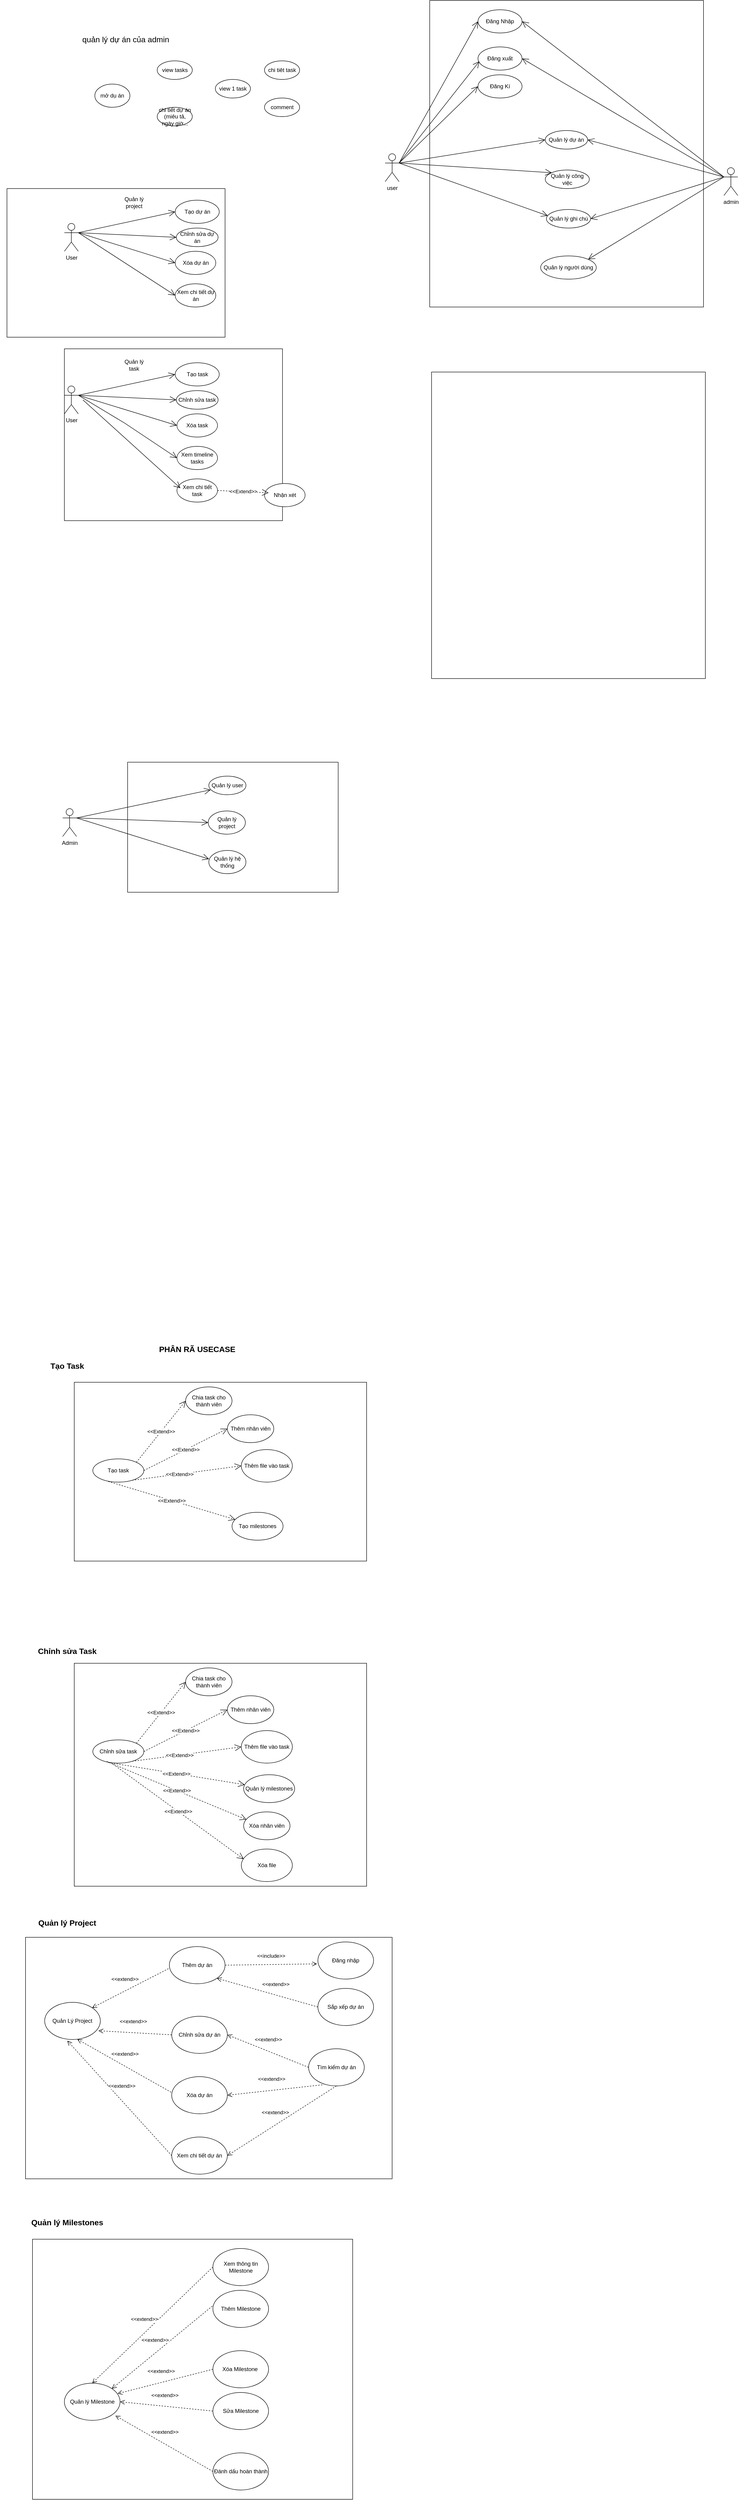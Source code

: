 <mxfile version="20.8.23" type="github">
  <diagram name="Trang-1" id="r42uPq_lxR6HUhc7CNXD">
    <mxGraphModel dx="1314" dy="5489" grid="1" gridSize="10" guides="1" tooltips="1" connect="1" arrows="1" fold="1" page="1" pageScale="1" pageWidth="827" pageHeight="1169" math="0" shadow="0">
      <root>
        <mxCell id="0" />
        <mxCell id="1" parent="0" />
        <mxCell id="wdoDGnzqQ3pz-jxtd77W-91" value="" style="rounded=0;whiteSpace=wrap;html=1;" parent="1" vertex="1">
          <mxGeometry x="90" y="1280" width="690" height="560" as="geometry" />
        </mxCell>
        <mxCell id="3knPD4Hbd1GsSMwaH2PE-27" value="" style="rounded=0;whiteSpace=wrap;html=1;" parent="1" vertex="1">
          <mxGeometry x="180" y="-565" width="630" height="385" as="geometry" />
        </mxCell>
        <mxCell id="3knPD4Hbd1GsSMwaH2PE-23" value="" style="rounded=0;whiteSpace=wrap;html=1;" parent="1" vertex="1">
          <mxGeometry x="35" y="-3135" width="470" height="320" as="geometry" />
        </mxCell>
        <mxCell id="3knPD4Hbd1GsSMwaH2PE-5" value="Chỉnh sửa dự án" style="ellipse;whiteSpace=wrap;html=1;" parent="1" vertex="1">
          <mxGeometry x="400" y="-3050" width="90" height="40" as="geometry" />
        </mxCell>
        <mxCell id="3knPD4Hbd1GsSMwaH2PE-8" value="Tạo dự án" style="ellipse;whiteSpace=wrap;html=1;" parent="1" vertex="1">
          <mxGeometry x="397.5" y="-3110" width="95" height="50" as="geometry" />
        </mxCell>
        <mxCell id="3knPD4Hbd1GsSMwaH2PE-9" value="Xóa dự án" style="ellipse;whiteSpace=wrap;html=1;" parent="1" vertex="1">
          <mxGeometry x="397.5" y="-3000" width="87.5" height="50" as="geometry" />
        </mxCell>
        <mxCell id="3knPD4Hbd1GsSMwaH2PE-10" value="Xem chi tiết dự án" style="ellipse;whiteSpace=wrap;html=1;" parent="1" vertex="1">
          <mxGeometry x="397.5" y="-2930" width="87.5" height="50" as="geometry" />
        </mxCell>
        <mxCell id="3knPD4Hbd1GsSMwaH2PE-12" value="Thêm nhân viên" style="ellipse;whiteSpace=wrap;html=1;" parent="1" vertex="1">
          <mxGeometry x="510" y="-495" width="100" height="60" as="geometry" />
        </mxCell>
        <mxCell id="3knPD4Hbd1GsSMwaH2PE-14" value="Chia task cho thành viên" style="ellipse;whiteSpace=wrap;html=1;" parent="1" vertex="1">
          <mxGeometry x="420" y="-555" width="100" height="60" as="geometry" />
        </mxCell>
        <mxCell id="3knPD4Hbd1GsSMwaH2PE-16" value="Thêm file vào task" style="ellipse;whiteSpace=wrap;html=1;" parent="1" vertex="1">
          <mxGeometry x="540" y="-420" width="110" height="70" as="geometry" />
        </mxCell>
        <mxCell id="3knPD4Hbd1GsSMwaH2PE-24" value="Quản lý project" style="text;html=1;strokeColor=none;fillColor=none;align=center;verticalAlign=middle;whiteSpace=wrap;rounded=0;" parent="1" vertex="1">
          <mxGeometry x="278.75" y="-3120" width="60" height="30" as="geometry" />
        </mxCell>
        <mxCell id="3knPD4Hbd1GsSMwaH2PE-26" value="User" style="shape=umlActor;verticalLabelPosition=bottom;verticalAlign=top;html=1;outlineConnect=0;" parent="1" vertex="1">
          <mxGeometry x="158.75" y="-3060" width="30" height="60" as="geometry" />
        </mxCell>
        <mxCell id="3knPD4Hbd1GsSMwaH2PE-33" value="&amp;lt;&amp;lt;Extend&amp;gt;&amp;gt;" style="endArrow=open;endSize=12;dashed=1;html=1;rounded=0;exitX=1;exitY=0;exitDx=0;exitDy=0;entryX=0;entryY=0.5;entryDx=0;entryDy=0;" parent="1" target="3knPD4Hbd1GsSMwaH2PE-14" edge="1">
          <mxGeometry width="160" relative="1" as="geometry">
            <mxPoint x="313.891" y="-392.678" as="sourcePoint" />
            <mxPoint x="621.25" y="-450.59" as="targetPoint" />
          </mxGeometry>
        </mxCell>
        <mxCell id="3knPD4Hbd1GsSMwaH2PE-37" value="&amp;lt;&amp;lt;Extend&amp;gt;&amp;gt;" style="endArrow=open;endSize=12;dashed=1;html=1;rounded=0;exitX=1;exitY=0.5;exitDx=0;exitDy=0;entryX=0;entryY=0.5;entryDx=0;entryDy=0;" parent="1" target="3knPD4Hbd1GsSMwaH2PE-12" edge="1">
          <mxGeometry width="160" relative="1" as="geometry">
            <mxPoint x="330" y="-375" as="sourcePoint" />
            <mxPoint x="520" y="-455" as="targetPoint" />
          </mxGeometry>
        </mxCell>
        <mxCell id="3knPD4Hbd1GsSMwaH2PE-43" value="&amp;lt;&amp;lt;Extend&amp;gt;&amp;gt;" style="endArrow=open;endSize=12;dashed=1;html=1;rounded=0;entryX=0;entryY=0.5;entryDx=0;entryDy=0;exitX=0.5;exitY=1;exitDx=0;exitDy=0;" parent="1" target="3knPD4Hbd1GsSMwaH2PE-16" edge="1">
          <mxGeometry width="160" relative="1" as="geometry">
            <mxPoint x="275" y="-350" as="sourcePoint" />
            <mxPoint x="536.109" y="-384.749" as="targetPoint" />
          </mxGeometry>
        </mxCell>
        <mxCell id="3knPD4Hbd1GsSMwaH2PE-46" value="Tạo milestones" style="ellipse;whiteSpace=wrap;html=1;" parent="1" vertex="1">
          <mxGeometry x="520" y="-285" width="110" height="60" as="geometry" />
        </mxCell>
        <mxCell id="3knPD4Hbd1GsSMwaH2PE-51" value="&amp;lt;&amp;lt;Extend&amp;gt;&amp;gt;" style="endArrow=open;endSize=12;dashed=1;html=1;rounded=0;exitX=0.303;exitY=0.973;exitDx=0;exitDy=0;exitPerimeter=0;" parent="1" target="3knPD4Hbd1GsSMwaH2PE-46" edge="1">
          <mxGeometry width="160" relative="1" as="geometry">
            <mxPoint x="253.33" y="-351.35" as="sourcePoint" />
            <mxPoint x="590" y="-65" as="targetPoint" />
          </mxGeometry>
        </mxCell>
        <mxCell id="3knPD4Hbd1GsSMwaH2PE-71" value="" style="endArrow=open;endFill=1;endSize=12;html=1;rounded=0;exitX=1;exitY=0.333;exitDx=0;exitDy=0;exitPerimeter=0;entryX=0;entryY=0.5;entryDx=0;entryDy=0;" parent="1" source="3knPD4Hbd1GsSMwaH2PE-26" target="3knPD4Hbd1GsSMwaH2PE-8" edge="1">
          <mxGeometry width="160" relative="1" as="geometry">
            <mxPoint x="418.75" y="-3070" as="sourcePoint" />
            <mxPoint x="578.75" y="-3070" as="targetPoint" />
          </mxGeometry>
        </mxCell>
        <mxCell id="3knPD4Hbd1GsSMwaH2PE-72" value="" style="endArrow=open;endFill=1;endSize=12;html=1;rounded=0;exitX=1;exitY=0.333;exitDx=0;exitDy=0;exitPerimeter=0;entryX=0;entryY=0.5;entryDx=0;entryDy=0;" parent="1" source="3knPD4Hbd1GsSMwaH2PE-26" target="3knPD4Hbd1GsSMwaH2PE-5" edge="1">
          <mxGeometry width="160" relative="1" as="geometry">
            <mxPoint x="198.75" y="-3030" as="sourcePoint" />
            <mxPoint x="406.75" y="-3085" as="targetPoint" />
          </mxGeometry>
        </mxCell>
        <mxCell id="3knPD4Hbd1GsSMwaH2PE-73" value="" style="endArrow=open;endFill=1;endSize=12;html=1;rounded=0;exitX=1;exitY=0.333;exitDx=0;exitDy=0;exitPerimeter=0;entryX=0;entryY=0.5;entryDx=0;entryDy=0;" parent="1" source="3knPD4Hbd1GsSMwaH2PE-26" target="3knPD4Hbd1GsSMwaH2PE-9" edge="1">
          <mxGeometry width="160" relative="1" as="geometry">
            <mxPoint x="208.75" y="-3020" as="sourcePoint" />
            <mxPoint x="416.75" y="-3075" as="targetPoint" />
          </mxGeometry>
        </mxCell>
        <mxCell id="3knPD4Hbd1GsSMwaH2PE-74" value="" style="endArrow=open;endFill=1;endSize=12;html=1;rounded=0;exitX=1;exitY=0.333;exitDx=0;exitDy=0;exitPerimeter=0;entryX=0;entryY=0.5;entryDx=0;entryDy=0;" parent="1" source="3knPD4Hbd1GsSMwaH2PE-26" target="3knPD4Hbd1GsSMwaH2PE-10" edge="1">
          <mxGeometry width="160" relative="1" as="geometry">
            <mxPoint x="218.75" y="-3010" as="sourcePoint" />
            <mxPoint x="426.75" y="-3065" as="targetPoint" />
          </mxGeometry>
        </mxCell>
        <mxCell id="wdoDGnzqQ3pz-jxtd77W-14" value="Tạo task" style="ellipse;whiteSpace=wrap;html=1;" parent="1" vertex="1">
          <mxGeometry x="220" y="-400" width="110" height="50" as="geometry" />
        </mxCell>
        <mxCell id="wdoDGnzqQ3pz-jxtd77W-23" value="" style="rounded=0;whiteSpace=wrap;html=1;" parent="1" vertex="1">
          <mxGeometry x="158.75" y="-2790" width="470" height="370" as="geometry" />
        </mxCell>
        <mxCell id="wdoDGnzqQ3pz-jxtd77W-24" value="Chỉnh sửa task" style="ellipse;whiteSpace=wrap;html=1;" parent="1" vertex="1">
          <mxGeometry x="400" y="-2700" width="90" height="40" as="geometry" />
        </mxCell>
        <mxCell id="wdoDGnzqQ3pz-jxtd77W-25" value="Tạo task" style="ellipse;whiteSpace=wrap;html=1;" parent="1" vertex="1">
          <mxGeometry x="397.5" y="-2760" width="95" height="50" as="geometry" />
        </mxCell>
        <mxCell id="wdoDGnzqQ3pz-jxtd77W-26" value="Xóa task" style="ellipse;whiteSpace=wrap;html=1;" parent="1" vertex="1">
          <mxGeometry x="401.25" y="-2650" width="87.5" height="50" as="geometry" />
        </mxCell>
        <mxCell id="wdoDGnzqQ3pz-jxtd77W-27" value="Xem timeline tasks" style="ellipse;whiteSpace=wrap;html=1;" parent="1" vertex="1">
          <mxGeometry x="401.25" y="-2580" width="87.5" height="50" as="geometry" />
        </mxCell>
        <mxCell id="wdoDGnzqQ3pz-jxtd77W-28" value="Quản lý task" style="text;html=1;strokeColor=none;fillColor=none;align=center;verticalAlign=middle;whiteSpace=wrap;rounded=0;" parent="1" vertex="1">
          <mxGeometry x="278.75" y="-2770" width="60" height="30" as="geometry" />
        </mxCell>
        <mxCell id="wdoDGnzqQ3pz-jxtd77W-29" value="User" style="shape=umlActor;verticalLabelPosition=bottom;verticalAlign=top;html=1;outlineConnect=0;" parent="1" vertex="1">
          <mxGeometry x="158.75" y="-2710" width="30" height="60" as="geometry" />
        </mxCell>
        <mxCell id="wdoDGnzqQ3pz-jxtd77W-30" value="" style="endArrow=open;endFill=1;endSize=12;html=1;rounded=0;exitX=1;exitY=0.333;exitDx=0;exitDy=0;exitPerimeter=0;entryX=0;entryY=0.5;entryDx=0;entryDy=0;" parent="1" source="wdoDGnzqQ3pz-jxtd77W-29" target="wdoDGnzqQ3pz-jxtd77W-25" edge="1">
          <mxGeometry width="160" relative="1" as="geometry">
            <mxPoint x="418.75" y="-2720" as="sourcePoint" />
            <mxPoint x="578.75" y="-2720" as="targetPoint" />
          </mxGeometry>
        </mxCell>
        <mxCell id="wdoDGnzqQ3pz-jxtd77W-31" value="" style="endArrow=open;endFill=1;endSize=12;html=1;rounded=0;exitX=1;exitY=0.333;exitDx=0;exitDy=0;exitPerimeter=0;entryX=0;entryY=0.5;entryDx=0;entryDy=0;" parent="1" source="wdoDGnzqQ3pz-jxtd77W-29" target="wdoDGnzqQ3pz-jxtd77W-24" edge="1">
          <mxGeometry width="160" relative="1" as="geometry">
            <mxPoint x="198.75" y="-2680" as="sourcePoint" />
            <mxPoint x="406.75" y="-2735" as="targetPoint" />
          </mxGeometry>
        </mxCell>
        <mxCell id="wdoDGnzqQ3pz-jxtd77W-32" value="" style="endArrow=open;endFill=1;endSize=12;html=1;rounded=0;exitX=1;exitY=0.333;exitDx=0;exitDy=0;exitPerimeter=0;entryX=0;entryY=0.5;entryDx=0;entryDy=0;" parent="1" source="wdoDGnzqQ3pz-jxtd77W-29" target="wdoDGnzqQ3pz-jxtd77W-26" edge="1">
          <mxGeometry width="160" relative="1" as="geometry">
            <mxPoint x="208.75" y="-2670" as="sourcePoint" />
            <mxPoint x="416.75" y="-2725" as="targetPoint" />
          </mxGeometry>
        </mxCell>
        <mxCell id="wdoDGnzqQ3pz-jxtd77W-33" value="" style="endArrow=open;endFill=1;endSize=12;html=1;rounded=0;exitX=1;exitY=0.333;exitDx=0;exitDy=0;exitPerimeter=0;entryX=0;entryY=0.5;entryDx=0;entryDy=0;" parent="1" source="wdoDGnzqQ3pz-jxtd77W-29" target="wdoDGnzqQ3pz-jxtd77W-27" edge="1">
          <mxGeometry width="160" relative="1" as="geometry">
            <mxPoint x="218.75" y="-2660" as="sourcePoint" />
            <mxPoint x="426.75" y="-2715" as="targetPoint" />
            <Array as="points">
              <mxPoint x="288.75" y="-2630" />
            </Array>
          </mxGeometry>
        </mxCell>
        <mxCell id="wdoDGnzqQ3pz-jxtd77W-34" value="Xem chi tiết task" style="ellipse;whiteSpace=wrap;html=1;" parent="1" vertex="1">
          <mxGeometry x="401.25" y="-2510" width="87.5" height="50" as="geometry" />
        </mxCell>
        <mxCell id="wdoDGnzqQ3pz-jxtd77W-35" value="" style="endArrow=open;endFill=1;endSize=12;html=1;rounded=0;entryX=0.086;entryY=0.4;entryDx=0;entryDy=0;entryPerimeter=0;" parent="1" target="wdoDGnzqQ3pz-jxtd77W-34" edge="1">
          <mxGeometry width="160" relative="1" as="geometry">
            <mxPoint x="198.75" y="-2680" as="sourcePoint" />
            <mxPoint x="411.75" y="-2545" as="targetPoint" />
            <Array as="points" />
          </mxGeometry>
        </mxCell>
        <mxCell id="wdoDGnzqQ3pz-jxtd77W-38" value="Nhận xét" style="ellipse;whiteSpace=wrap;html=1;" parent="1" vertex="1">
          <mxGeometry x="590" y="-2500" width="87.5" height="50" as="geometry" />
        </mxCell>
        <mxCell id="wdoDGnzqQ3pz-jxtd77W-40" value="&amp;lt;&amp;lt;Extend&amp;gt;&amp;gt;" style="endArrow=open;endSize=12;dashed=1;html=1;rounded=0;exitX=1;exitY=0.5;exitDx=0;exitDy=0;" parent="1" source="wdoDGnzqQ3pz-jxtd77W-34" edge="1">
          <mxGeometry width="160" relative="1" as="geometry">
            <mxPoint x="470" y="-2475.5" as="sourcePoint" />
            <mxPoint x="598.75" y="-2480" as="targetPoint" />
          </mxGeometry>
        </mxCell>
        <mxCell id="wdoDGnzqQ3pz-jxtd77W-43" value="&lt;font style=&quot;font-size: 17px;&quot;&gt;&lt;b&gt;PHÂN RÃ USECASE&lt;/b&gt;&lt;/font&gt;" style="text;html=1;strokeColor=none;fillColor=none;align=center;verticalAlign=middle;whiteSpace=wrap;rounded=0;" parent="1" vertex="1">
          <mxGeometry x="300" y="-650" width="290" height="30" as="geometry" />
        </mxCell>
        <mxCell id="wdoDGnzqQ3pz-jxtd77W-44" value="&lt;font style=&quot;font-size: 17px;&quot;&gt;&lt;b&gt;Tạo Task&lt;/b&gt;&lt;/font&gt;" style="text;html=1;strokeColor=none;fillColor=none;align=center;verticalAlign=middle;whiteSpace=wrap;rounded=0;" parent="1" vertex="1">
          <mxGeometry x="20" y="-614" width="290" height="30" as="geometry" />
        </mxCell>
        <mxCell id="wdoDGnzqQ3pz-jxtd77W-45" value="" style="rounded=0;whiteSpace=wrap;html=1;" parent="1" vertex="1">
          <mxGeometry x="180" y="40" width="630" height="480" as="geometry" />
        </mxCell>
        <mxCell id="wdoDGnzqQ3pz-jxtd77W-46" value="Thêm nhân viên" style="ellipse;whiteSpace=wrap;html=1;" parent="1" vertex="1">
          <mxGeometry x="510" y="110" width="100" height="60" as="geometry" />
        </mxCell>
        <mxCell id="wdoDGnzqQ3pz-jxtd77W-47" value="Chia task cho thành viên" style="ellipse;whiteSpace=wrap;html=1;" parent="1" vertex="1">
          <mxGeometry x="420" y="50" width="100" height="60" as="geometry" />
        </mxCell>
        <mxCell id="wdoDGnzqQ3pz-jxtd77W-48" value="Thêm file vào task" style="ellipse;whiteSpace=wrap;html=1;" parent="1" vertex="1">
          <mxGeometry x="540" y="185" width="110" height="70" as="geometry" />
        </mxCell>
        <mxCell id="wdoDGnzqQ3pz-jxtd77W-49" value="&amp;lt;&amp;lt;Extend&amp;gt;&amp;gt;" style="endArrow=open;endSize=12;dashed=1;html=1;rounded=0;exitX=1;exitY=0;exitDx=0;exitDy=0;entryX=0;entryY=0.5;entryDx=0;entryDy=0;" parent="1" target="wdoDGnzqQ3pz-jxtd77W-47" edge="1">
          <mxGeometry width="160" relative="1" as="geometry">
            <mxPoint x="313.891" y="212.322" as="sourcePoint" />
            <mxPoint x="621.25" y="154.41" as="targetPoint" />
          </mxGeometry>
        </mxCell>
        <mxCell id="wdoDGnzqQ3pz-jxtd77W-50" value="&amp;lt;&amp;lt;Extend&amp;gt;&amp;gt;" style="endArrow=open;endSize=12;dashed=1;html=1;rounded=0;exitX=1;exitY=0.5;exitDx=0;exitDy=0;entryX=0;entryY=0.5;entryDx=0;entryDy=0;" parent="1" target="wdoDGnzqQ3pz-jxtd77W-46" edge="1">
          <mxGeometry width="160" relative="1" as="geometry">
            <mxPoint x="330" y="230" as="sourcePoint" />
            <mxPoint x="520" y="150" as="targetPoint" />
          </mxGeometry>
        </mxCell>
        <mxCell id="wdoDGnzqQ3pz-jxtd77W-51" value="&amp;lt;&amp;lt;Extend&amp;gt;&amp;gt;" style="endArrow=open;endSize=12;dashed=1;html=1;rounded=0;entryX=0;entryY=0.5;entryDx=0;entryDy=0;exitX=0.5;exitY=1;exitDx=0;exitDy=0;" parent="1" target="wdoDGnzqQ3pz-jxtd77W-48" edge="1">
          <mxGeometry width="160" relative="1" as="geometry">
            <mxPoint x="275" y="255" as="sourcePoint" />
            <mxPoint x="536.109" y="220.251" as="targetPoint" />
          </mxGeometry>
        </mxCell>
        <mxCell id="wdoDGnzqQ3pz-jxtd77W-52" value="Quản lý milestones" style="ellipse;whiteSpace=wrap;html=1;" parent="1" vertex="1">
          <mxGeometry x="545" y="280" width="110" height="60" as="geometry" />
        </mxCell>
        <mxCell id="wdoDGnzqQ3pz-jxtd77W-53" value="&amp;lt;&amp;lt;Extend&amp;gt;&amp;gt;" style="endArrow=open;endSize=12;dashed=1;html=1;rounded=0;exitX=0.303;exitY=0.973;exitDx=0;exitDy=0;exitPerimeter=0;" parent="1" target="wdoDGnzqQ3pz-jxtd77W-52" edge="1">
          <mxGeometry width="160" relative="1" as="geometry">
            <mxPoint x="253.33" y="253.65" as="sourcePoint" />
            <mxPoint x="590" y="540" as="targetPoint" />
          </mxGeometry>
        </mxCell>
        <mxCell id="wdoDGnzqQ3pz-jxtd77W-54" value="Chỉnh sửa task" style="ellipse;whiteSpace=wrap;html=1;" parent="1" vertex="1">
          <mxGeometry x="220" y="205" width="110" height="50" as="geometry" />
        </mxCell>
        <mxCell id="wdoDGnzqQ3pz-jxtd77W-56" value="&amp;lt;&amp;lt;Extend&amp;gt;&amp;gt;" style="endArrow=open;endSize=12;dashed=1;html=1;rounded=0;exitX=0.273;exitY=0.93;exitDx=0;exitDy=0;exitPerimeter=0;entryX=0.06;entryY=0.275;entryDx=0;entryDy=0;entryPerimeter=0;" parent="1" source="wdoDGnzqQ3pz-jxtd77W-54" target="wdoDGnzqQ3pz-jxtd77W-57" edge="1">
          <mxGeometry width="160" relative="1" as="geometry">
            <mxPoint x="263.33" y="263.65" as="sourcePoint" />
            <mxPoint x="572" y="312" as="targetPoint" />
          </mxGeometry>
        </mxCell>
        <mxCell id="wdoDGnzqQ3pz-jxtd77W-57" value="Xóa nhân viên" style="ellipse;whiteSpace=wrap;html=1;" parent="1" vertex="1">
          <mxGeometry x="545" y="360" width="100" height="60" as="geometry" />
        </mxCell>
        <mxCell id="wdoDGnzqQ3pz-jxtd77W-59" value="Xóa file" style="ellipse;whiteSpace=wrap;html=1;" parent="1" vertex="1">
          <mxGeometry x="540" y="440" width="110" height="70" as="geometry" />
        </mxCell>
        <mxCell id="wdoDGnzqQ3pz-jxtd77W-60" value="&amp;lt;&amp;lt;Extend&amp;gt;&amp;gt;" style="endArrow=open;endSize=12;dashed=1;html=1;rounded=0;exitX=0.4;exitY=1.05;exitDx=0;exitDy=0;exitPerimeter=0;entryX=0.045;entryY=0.307;entryDx=0;entryDy=0;entryPerimeter=0;" parent="1" source="wdoDGnzqQ3pz-jxtd77W-54" target="wdoDGnzqQ3pz-jxtd77W-59" edge="1">
          <mxGeometry width="160" relative="1" as="geometry">
            <mxPoint x="260" y="262" as="sourcePoint" />
            <mxPoint x="561" y="387" as="targetPoint" />
          </mxGeometry>
        </mxCell>
        <mxCell id="wdoDGnzqQ3pz-jxtd77W-61" value="&lt;font style=&quot;font-size: 17px;&quot;&gt;&lt;b&gt;Chỉnh sửa Task&lt;/b&gt;&lt;/font&gt;" style="text;html=1;strokeColor=none;fillColor=none;align=center;verticalAlign=middle;whiteSpace=wrap;rounded=0;" parent="1" vertex="1">
          <mxGeometry x="20" width="290" height="30" as="geometry" />
        </mxCell>
        <mxCell id="wdoDGnzqQ3pz-jxtd77W-62" value="" style="rounded=0;whiteSpace=wrap;html=1;" parent="1" vertex="1">
          <mxGeometry x="75" y="630" width="790" height="520" as="geometry" />
        </mxCell>
        <mxCell id="wdoDGnzqQ3pz-jxtd77W-63" value="Thêm dự án" style="ellipse;whiteSpace=wrap;html=1;" parent="1" vertex="1">
          <mxGeometry x="385" y="650" width="120" height="80" as="geometry" />
        </mxCell>
        <mxCell id="wdoDGnzqQ3pz-jxtd77W-64" value="Chỉnh sửa dự án" style="ellipse;whiteSpace=wrap;html=1;" parent="1" vertex="1">
          <mxGeometry x="390" y="800" width="120" height="80" as="geometry" />
        </mxCell>
        <mxCell id="wdoDGnzqQ3pz-jxtd77W-65" value="Xóa dự án" style="ellipse;whiteSpace=wrap;html=1;" parent="1" vertex="1">
          <mxGeometry x="390" y="930" width="120" height="80" as="geometry" />
        </mxCell>
        <mxCell id="wdoDGnzqQ3pz-jxtd77W-66" value="Xem chi tiết dự án" style="ellipse;whiteSpace=wrap;html=1;" parent="1" vertex="1">
          <mxGeometry x="390" y="1060" width="120" height="80" as="geometry" />
        </mxCell>
        <mxCell id="wdoDGnzqQ3pz-jxtd77W-67" value="&amp;lt;&amp;lt;include&amp;gt;&amp;gt;" style="html=1;verticalAlign=bottom;endArrow=open;dashed=1;endSize=8;elbow=vertical;rounded=0;exitX=1;exitY=0.5;exitDx=0;exitDy=0;entryX=-0.017;entryY=0.59;entryDx=0;entryDy=0;entryPerimeter=0;" parent="1" source="wdoDGnzqQ3pz-jxtd77W-63" target="wdoDGnzqQ3pz-jxtd77W-68" edge="1">
          <mxGeometry y="10" relative="1" as="geometry">
            <mxPoint x="475" y="810" as="sourcePoint" />
            <mxPoint x="665" y="700" as="targetPoint" />
            <mxPoint as="offset" />
          </mxGeometry>
        </mxCell>
        <mxCell id="wdoDGnzqQ3pz-jxtd77W-68" value="Đăng nhập" style="ellipse;whiteSpace=wrap;html=1;" parent="1" vertex="1">
          <mxGeometry x="705" y="640" width="120" height="80" as="geometry" />
        </mxCell>
        <mxCell id="wdoDGnzqQ3pz-jxtd77W-69" value="Tìm kiếm dự án" style="ellipse;whiteSpace=wrap;html=1;" parent="1" vertex="1">
          <mxGeometry x="685" y="870" width="120" height="80" as="geometry" />
        </mxCell>
        <mxCell id="wdoDGnzqQ3pz-jxtd77W-70" value="&amp;lt;&amp;lt;extend&amp;gt;&amp;gt;" style="html=1;verticalAlign=bottom;endArrow=open;dashed=1;endSize=8;elbow=vertical;rounded=0;exitX=0;exitY=0.5;exitDx=0;exitDy=0;entryX=1;entryY=0.5;entryDx=0;entryDy=0;" parent="1" source="wdoDGnzqQ3pz-jxtd77W-69" target="wdoDGnzqQ3pz-jxtd77W-64" edge="1">
          <mxGeometry x="0.056" y="-15" relative="1" as="geometry">
            <mxPoint x="475" y="810" as="sourcePoint" />
            <mxPoint x="395" y="810" as="targetPoint" />
            <mxPoint as="offset" />
          </mxGeometry>
        </mxCell>
        <mxCell id="wdoDGnzqQ3pz-jxtd77W-71" value="&amp;lt;&amp;lt;extend&amp;gt;&amp;gt;" style="html=1;verticalAlign=bottom;endArrow=open;dashed=1;endSize=8;elbow=vertical;rounded=0;entryX=1;entryY=0.5;entryDx=0;entryDy=0;exitX=0.247;exitY=0.97;exitDx=0;exitDy=0;exitPerimeter=0;" parent="1" source="wdoDGnzqQ3pz-jxtd77W-69" target="wdoDGnzqQ3pz-jxtd77W-65" edge="1">
          <mxGeometry x="0.056" y="-15" relative="1" as="geometry">
            <mxPoint x="655" y="940" as="sourcePoint" />
            <mxPoint x="515" y="880" as="targetPoint" />
            <mxPoint as="offset" />
          </mxGeometry>
        </mxCell>
        <mxCell id="wdoDGnzqQ3pz-jxtd77W-72" value="&amp;lt;&amp;lt;extend&amp;gt;&amp;gt;" style="html=1;verticalAlign=bottom;endArrow=open;dashed=1;endSize=8;elbow=vertical;rounded=0;exitX=0.5;exitY=1;exitDx=0;exitDy=0;entryX=1;entryY=0.5;entryDx=0;entryDy=0;" parent="1" source="wdoDGnzqQ3pz-jxtd77W-69" target="wdoDGnzqQ3pz-jxtd77W-66" edge="1">
          <mxGeometry x="0.056" y="-15" relative="1" as="geometry">
            <mxPoint x="695" y="880" as="sourcePoint" />
            <mxPoint x="525" y="890" as="targetPoint" />
            <mxPoint as="offset" />
          </mxGeometry>
        </mxCell>
        <mxCell id="wdoDGnzqQ3pz-jxtd77W-73" value="Quản Lý Project" style="ellipse;whiteSpace=wrap;html=1;" parent="1" vertex="1">
          <mxGeometry x="116.25" y="770" width="120" height="80" as="geometry" />
        </mxCell>
        <mxCell id="wdoDGnzqQ3pz-jxtd77W-74" value="&amp;lt;&amp;lt;extend&amp;gt;&amp;gt;" style="html=1;verticalAlign=bottom;endArrow=open;dashed=1;endSize=8;elbow=vertical;rounded=0;entryX=0.967;entryY=0.765;entryDx=0;entryDy=0;exitX=0;exitY=0.5;exitDx=0;exitDy=0;entryPerimeter=0;" parent="1" source="wdoDGnzqQ3pz-jxtd77W-64" target="wdoDGnzqQ3pz-jxtd77W-73" edge="1">
          <mxGeometry x="0.056" y="-15" relative="1" as="geometry">
            <mxPoint x="715" y="908" as="sourcePoint" />
            <mxPoint x="515" y="990" as="targetPoint" />
            <mxPoint as="offset" />
          </mxGeometry>
        </mxCell>
        <mxCell id="wdoDGnzqQ3pz-jxtd77W-75" value="&amp;lt;&amp;lt;extend&amp;gt;&amp;gt;" style="html=1;verticalAlign=bottom;endArrow=open;dashed=1;endSize=8;elbow=vertical;rounded=0;entryX=0.587;entryY=0.995;entryDx=0;entryDy=0;exitX=-0.01;exitY=0.42;exitDx=0;exitDy=0;exitPerimeter=0;entryPerimeter=0;" parent="1" source="wdoDGnzqQ3pz-jxtd77W-65" target="wdoDGnzqQ3pz-jxtd77W-73" edge="1">
          <mxGeometry x="0.056" y="-15" relative="1" as="geometry">
            <mxPoint x="725" y="918" as="sourcePoint" />
            <mxPoint x="525" y="1000" as="targetPoint" />
            <mxPoint as="offset" />
          </mxGeometry>
        </mxCell>
        <mxCell id="wdoDGnzqQ3pz-jxtd77W-76" value="&amp;lt;&amp;lt;extend&amp;gt;&amp;gt;" style="html=1;verticalAlign=bottom;endArrow=open;dashed=1;endSize=8;elbow=vertical;rounded=0;entryX=0.407;entryY=1.035;entryDx=0;entryDy=0;exitX=0;exitY=0.5;exitDx=0;exitDy=0;entryPerimeter=0;" parent="1" source="wdoDGnzqQ3pz-jxtd77W-66" target="wdoDGnzqQ3pz-jxtd77W-73" edge="1">
          <mxGeometry x="0.056" y="-15" relative="1" as="geometry">
            <mxPoint x="735" y="928" as="sourcePoint" />
            <mxPoint x="535" y="1010" as="targetPoint" />
            <mxPoint as="offset" />
          </mxGeometry>
        </mxCell>
        <mxCell id="wdoDGnzqQ3pz-jxtd77W-77" value="&amp;lt;&amp;lt;extend&amp;gt;&amp;gt;" style="html=1;verticalAlign=bottom;endArrow=open;dashed=1;endSize=8;elbow=vertical;rounded=0;entryX=1;entryY=0;entryDx=0;entryDy=0;exitX=-0.017;exitY=0.595;exitDx=0;exitDy=0;exitPerimeter=0;" parent="1" source="wdoDGnzqQ3pz-jxtd77W-63" target="wdoDGnzqQ3pz-jxtd77W-73" edge="1">
          <mxGeometry x="0.056" y="-15" relative="1" as="geometry">
            <mxPoint x="745" y="938" as="sourcePoint" />
            <mxPoint x="545" y="1020" as="targetPoint" />
            <mxPoint as="offset" />
          </mxGeometry>
        </mxCell>
        <mxCell id="wdoDGnzqQ3pz-jxtd77W-78" value="&amp;lt;&amp;lt;extend&amp;gt;&amp;gt;" style="html=1;verticalAlign=bottom;endArrow=open;dashed=1;endSize=8;elbow=vertical;rounded=0;entryX=1;entryY=1;entryDx=0;entryDy=0;" parent="1" target="wdoDGnzqQ3pz-jxtd77W-63" edge="1">
          <mxGeometry x="-0.138" y="-14" relative="1" as="geometry">
            <mxPoint x="705" y="780" as="sourcePoint" />
            <mxPoint x="555" y="1030" as="targetPoint" />
            <mxPoint x="-1" as="offset" />
          </mxGeometry>
        </mxCell>
        <mxCell id="wdoDGnzqQ3pz-jxtd77W-79" value="Sắp xếp dự án" style="ellipse;whiteSpace=wrap;html=1;" parent="1" vertex="1">
          <mxGeometry x="705" y="740" width="120" height="80" as="geometry" />
        </mxCell>
        <mxCell id="wdoDGnzqQ3pz-jxtd77W-80" value="Quản lý Milestone" style="ellipse;whiteSpace=wrap;html=1;" parent="1" vertex="1">
          <mxGeometry x="158.75" y="1590" width="120" height="80" as="geometry" />
        </mxCell>
        <mxCell id="wdoDGnzqQ3pz-jxtd77W-81" value="Xóa Milestone&lt;span style=&quot;white-space: pre;&quot;&gt; &lt;/span&gt;" style="ellipse;whiteSpace=wrap;html=1;" parent="1" vertex="1">
          <mxGeometry x="478.75" y="1520" width="120" height="80" as="geometry" />
        </mxCell>
        <mxCell id="wdoDGnzqQ3pz-jxtd77W-82" value="Sửa Milestone" style="ellipse;whiteSpace=wrap;html=1;" parent="1" vertex="1">
          <mxGeometry x="478.75" y="1610" width="120" height="80" as="geometry" />
        </mxCell>
        <mxCell id="wdoDGnzqQ3pz-jxtd77W-83" value="Đánh dấu hoàn thành" style="ellipse;whiteSpace=wrap;html=1;" parent="1" vertex="1">
          <mxGeometry x="478.75" y="1740" width="120" height="80" as="geometry" />
        </mxCell>
        <mxCell id="wdoDGnzqQ3pz-jxtd77W-84" value="Thêm Milestone" style="ellipse;whiteSpace=wrap;html=1;" parent="1" vertex="1">
          <mxGeometry x="478.75" y="1390" width="120" height="80" as="geometry" />
        </mxCell>
        <mxCell id="wdoDGnzqQ3pz-jxtd77W-85" value="&amp;lt;&amp;lt;extend&amp;gt;&amp;gt;" style="html=1;verticalAlign=bottom;endArrow=open;dashed=1;endSize=8;elbow=vertical;rounded=0;entryX=1;entryY=0;entryDx=0;entryDy=0;exitX=-0.01;exitY=0.425;exitDx=0;exitDy=0;exitPerimeter=0;" parent="1" source="wdoDGnzqQ3pz-jxtd77W-84" target="wdoDGnzqQ3pz-jxtd77W-80" edge="1">
          <mxGeometry x="0.056" y="-15" relative="1" as="geometry">
            <mxPoint x="493.75" y="1250" as="sourcePoint" />
            <mxPoint x="227.75" y="963" as="targetPoint" />
            <mxPoint as="offset" />
          </mxGeometry>
        </mxCell>
        <mxCell id="wdoDGnzqQ3pz-jxtd77W-86" value="&amp;lt;&amp;lt;extend&amp;gt;&amp;gt;" style="html=1;verticalAlign=bottom;endArrow=open;dashed=1;endSize=8;elbow=vertical;rounded=0;entryX=0.957;entryY=0.28;entryDx=0;entryDy=0;entryPerimeter=0;exitX=0;exitY=0.5;exitDx=0;exitDy=0;" parent="1" source="wdoDGnzqQ3pz-jxtd77W-81" target="wdoDGnzqQ3pz-jxtd77W-80" edge="1">
          <mxGeometry x="0.056" y="-15" relative="1" as="geometry">
            <mxPoint x="478.75" y="1530" as="sourcePoint" />
            <mxPoint x="280.75" y="1542" as="targetPoint" />
            <mxPoint as="offset" />
          </mxGeometry>
        </mxCell>
        <mxCell id="wdoDGnzqQ3pz-jxtd77W-87" value="&amp;lt;&amp;lt;extend&amp;gt;&amp;gt;" style="html=1;verticalAlign=bottom;endArrow=open;dashed=1;endSize=8;elbow=vertical;rounded=0;entryX=1;entryY=0.5;entryDx=0;entryDy=0;exitX=0;exitY=0.5;exitDx=0;exitDy=0;" parent="1" source="wdoDGnzqQ3pz-jxtd77W-82" target="wdoDGnzqQ3pz-jxtd77W-80" edge="1">
          <mxGeometry x="0.056" y="-15" relative="1" as="geometry">
            <mxPoint x="497.75" y="1424" as="sourcePoint" />
            <mxPoint x="290.75" y="1552" as="targetPoint" />
            <mxPoint as="offset" />
          </mxGeometry>
        </mxCell>
        <mxCell id="wdoDGnzqQ3pz-jxtd77W-88" value="&amp;lt;&amp;lt;extend&amp;gt;&amp;gt;" style="html=1;verticalAlign=bottom;endArrow=open;dashed=1;endSize=8;elbow=vertical;rounded=0;entryX=0.917;entryY=0.875;entryDx=0;entryDy=0;exitX=0;exitY=0.5;exitDx=0;exitDy=0;entryPerimeter=0;" parent="1" source="wdoDGnzqQ3pz-jxtd77W-83" target="wdoDGnzqQ3pz-jxtd77W-80" edge="1">
          <mxGeometry x="0.056" y="-15" relative="1" as="geometry">
            <mxPoint x="507.75" y="1434" as="sourcePoint" />
            <mxPoint x="300.75" y="1562" as="targetPoint" />
            <mxPoint as="offset" />
          </mxGeometry>
        </mxCell>
        <mxCell id="wdoDGnzqQ3pz-jxtd77W-89" value="Xem thông tin Milestone" style="ellipse;whiteSpace=wrap;html=1;" parent="1" vertex="1">
          <mxGeometry x="478.75" y="1300" width="120" height="80" as="geometry" />
        </mxCell>
        <mxCell id="wdoDGnzqQ3pz-jxtd77W-90" value="&amp;lt;&amp;lt;extend&amp;gt;&amp;gt;" style="html=1;verticalAlign=bottom;endArrow=open;dashed=1;endSize=8;elbow=vertical;rounded=0;entryX=0.5;entryY=0;entryDx=0;entryDy=0;exitX=0;exitY=0.5;exitDx=0;exitDy=0;" parent="1" source="wdoDGnzqQ3pz-jxtd77W-89" target="wdoDGnzqQ3pz-jxtd77W-80" edge="1">
          <mxGeometry x="0.056" y="-15" relative="1" as="geometry">
            <mxPoint x="487.75" y="1414" as="sourcePoint" />
            <mxPoint x="280.75" y="1542" as="targetPoint" />
            <mxPoint as="offset" />
          </mxGeometry>
        </mxCell>
        <mxCell id="wdoDGnzqQ3pz-jxtd77W-92" value="&lt;font style=&quot;font-size: 17px;&quot;&gt;&lt;b&gt;Quản lý Project&lt;/b&gt;&lt;/font&gt;" style="text;html=1;strokeColor=none;fillColor=none;align=center;verticalAlign=middle;whiteSpace=wrap;rounded=0;" parent="1" vertex="1">
          <mxGeometry x="20" y="585" width="290" height="30" as="geometry" />
        </mxCell>
        <mxCell id="wdoDGnzqQ3pz-jxtd77W-93" value="&lt;font style=&quot;font-size: 17px;&quot;&gt;&lt;b&gt;Quản lý Milestones&lt;/b&gt;&lt;/font&gt;" style="text;html=1;strokeColor=none;fillColor=none;align=center;verticalAlign=middle;whiteSpace=wrap;rounded=0;" parent="1" vertex="1">
          <mxGeometry x="20" y="1230" width="290" height="30" as="geometry" />
        </mxCell>
        <mxCell id="wdoDGnzqQ3pz-jxtd77W-94" value="quản lý dự án của admin" style="text;html=1;strokeColor=none;fillColor=none;align=center;verticalAlign=middle;whiteSpace=wrap;rounded=0;fontSize=17;" parent="1" vertex="1">
          <mxGeometry x="102.75" y="-3470" width="376" height="30" as="geometry" />
        </mxCell>
        <mxCell id="83KntUSoox0dlnAg8Au9-1" value="" style="rounded=0;whiteSpace=wrap;html=1;" parent="1" vertex="1">
          <mxGeometry x="295" y="-1900" width="453.75" height="280" as="geometry" />
        </mxCell>
        <mxCell id="83KntUSoox0dlnAg8Au9-3" value="Quản lý user" style="ellipse;whiteSpace=wrap;html=1;" parent="1" vertex="1">
          <mxGeometry x="470" y="-1870" width="80" height="40" as="geometry" />
        </mxCell>
        <mxCell id="83KntUSoox0dlnAg8Au9-4" value="Quản lý project" style="ellipse;whiteSpace=wrap;html=1;" parent="1" vertex="1">
          <mxGeometry x="468.75" y="-1795" width="80" height="50" as="geometry" />
        </mxCell>
        <mxCell id="83KntUSoox0dlnAg8Au9-7" value="Admin" style="shape=umlActor;verticalLabelPosition=bottom;verticalAlign=top;html=1;outlineConnect=0;" parent="1" vertex="1">
          <mxGeometry x="155" y="-1800" width="30" height="60" as="geometry" />
        </mxCell>
        <mxCell id="83KntUSoox0dlnAg8Au9-8" value="" style="endArrow=open;endFill=1;endSize=12;html=1;rounded=0;exitX=1;exitY=0.333;exitDx=0;exitDy=0;exitPerimeter=0;entryX=0.049;entryY=0.738;entryDx=0;entryDy=0;entryPerimeter=0;" parent="1" source="83KntUSoox0dlnAg8Au9-7" target="83KntUSoox0dlnAg8Au9-3" edge="1">
          <mxGeometry width="160" relative="1" as="geometry">
            <mxPoint x="415" y="-1940" as="sourcePoint" />
            <mxPoint x="365" y="-1850" as="targetPoint" />
          </mxGeometry>
        </mxCell>
        <mxCell id="83KntUSoox0dlnAg8Au9-9" value="" style="endArrow=open;endFill=1;endSize=12;html=1;rounded=0;exitX=1;exitY=0.333;exitDx=0;exitDy=0;exitPerimeter=0;entryX=0;entryY=0.5;entryDx=0;entryDy=0;" parent="1" source="83KntUSoox0dlnAg8Au9-7" target="83KntUSoox0dlnAg8Au9-4" edge="1">
          <mxGeometry width="160" relative="1" as="geometry">
            <mxPoint x="195" y="-1770" as="sourcePoint" />
            <mxPoint x="369" y="-1830" as="targetPoint" />
          </mxGeometry>
        </mxCell>
        <mxCell id="83KntUSoox0dlnAg8Au9-11" value="" style="endArrow=open;endFill=1;endSize=12;html=1;rounded=0;exitX=1;exitY=0.333;exitDx=0;exitDy=0;exitPerimeter=0;entryX=0.006;entryY=0.37;entryDx=0;entryDy=0;entryPerimeter=0;" parent="1" source="83KntUSoox0dlnAg8Au9-7" target="83KntUSoox0dlnAg8Au9-14" edge="1">
          <mxGeometry width="160" relative="1" as="geometry">
            <mxPoint x="215" y="-1750" as="sourcePoint" />
            <mxPoint x="460" y="-1650" as="targetPoint" />
          </mxGeometry>
        </mxCell>
        <mxCell id="83KntUSoox0dlnAg8Au9-14" value="Quản lý hệ thống" style="ellipse;whiteSpace=wrap;html=1;" parent="1" vertex="1">
          <mxGeometry x="470" y="-1710" width="80" height="50" as="geometry" />
        </mxCell>
        <mxCell id="iF0sW2QIoJHiKXRag4gN-1" value="" style="rounded=0;whiteSpace=wrap;html=1;" parent="1" vertex="1">
          <mxGeometry x="946" y="-3540" width="590" height="660" as="geometry" />
        </mxCell>
        <mxCell id="iF0sW2QIoJHiKXRag4gN-2" value="admin" style="shape=umlActor;verticalLabelPosition=bottom;verticalAlign=top;html=1;" parent="1" vertex="1">
          <mxGeometry x="1580" y="-3180" width="30" height="60" as="geometry" />
        </mxCell>
        <mxCell id="iF0sW2QIoJHiKXRag4gN-5" value="user" style="shape=umlActor;verticalLabelPosition=bottom;verticalAlign=top;html=1;" parent="1" vertex="1">
          <mxGeometry x="850" y="-3210" width="30" height="60" as="geometry" />
        </mxCell>
        <mxCell id="iF0sW2QIoJHiKXRag4gN-7" style="edgeStyle=orthogonalEdgeStyle;rounded=0;orthogonalLoop=1;jettySize=auto;html=1;exitX=0.5;exitY=1;exitDx=0;exitDy=0;" parent="1" source="iF0sW2QIoJHiKXRag4gN-1" target="iF0sW2QIoJHiKXRag4gN-1" edge="1">
          <mxGeometry relative="1" as="geometry" />
        </mxCell>
        <mxCell id="iF0sW2QIoJHiKXRag4gN-8" value="Đăng Nhập" style="ellipse;whiteSpace=wrap;html=1;" parent="1" vertex="1">
          <mxGeometry x="1050" y="-3520" width="95" height="50" as="geometry" />
        </mxCell>
        <mxCell id="iF0sW2QIoJHiKXRag4gN-9" value="Đăng xuất" style="ellipse;whiteSpace=wrap;html=1;" parent="1" vertex="1">
          <mxGeometry x="1050" y="-3440" width="95" height="50" as="geometry" />
        </mxCell>
        <mxCell id="iF0sW2QIoJHiKXRag4gN-10" value="Đăng Kí" style="ellipse;whiteSpace=wrap;html=1;" parent="1" vertex="1">
          <mxGeometry x="1050" y="-3380" width="95" height="50" as="geometry" />
        </mxCell>
        <mxCell id="iF0sW2QIoJHiKXRag4gN-12" value="" style="endArrow=open;endFill=1;endSize=12;html=1;rounded=0;entryX=0;entryY=0.5;entryDx=0;entryDy=0;exitX=1;exitY=0.333;exitDx=0;exitDy=0;exitPerimeter=0;" parent="1" source="iF0sW2QIoJHiKXRag4gN-5" target="iF0sW2QIoJHiKXRag4gN-8" edge="1">
          <mxGeometry width="160" relative="1" as="geometry">
            <mxPoint x="1170" y="-3280" as="sourcePoint" />
            <mxPoint x="1330" y="-3280" as="targetPoint" />
          </mxGeometry>
        </mxCell>
        <mxCell id="iF0sW2QIoJHiKXRag4gN-13" value="" style="endArrow=open;endFill=1;endSize=12;html=1;rounded=0;entryX=1;entryY=0.5;entryDx=0;entryDy=0;exitX=0;exitY=0.333;exitDx=0;exitDy=0;exitPerimeter=0;" parent="1" source="iF0sW2QIoJHiKXRag4gN-2" target="iF0sW2QIoJHiKXRag4gN-8" edge="1">
          <mxGeometry width="160" relative="1" as="geometry">
            <mxPoint x="890" y="-3180" as="sourcePoint" />
            <mxPoint x="1060" y="-3445" as="targetPoint" />
          </mxGeometry>
        </mxCell>
        <mxCell id="iF0sW2QIoJHiKXRag4gN-14" value="" style="endArrow=open;endFill=1;endSize=12;html=1;rounded=0;entryX=1;entryY=0.5;entryDx=0;entryDy=0;" parent="1" target="iF0sW2QIoJHiKXRag4gN-9" edge="1">
          <mxGeometry width="160" relative="1" as="geometry">
            <mxPoint x="1580" y="-3160" as="sourcePoint" />
            <mxPoint x="1145" y="-3385" as="targetPoint" />
          </mxGeometry>
        </mxCell>
        <mxCell id="iF0sW2QIoJHiKXRag4gN-15" value="" style="endArrow=open;endFill=1;endSize=12;html=1;rounded=0;entryX=0.031;entryY=0.621;entryDx=0;entryDy=0;entryPerimeter=0;" parent="1" target="iF0sW2QIoJHiKXRag4gN-9" edge="1">
          <mxGeometry width="160" relative="1" as="geometry">
            <mxPoint x="880" y="-3190" as="sourcePoint" />
            <mxPoint x="1060" y="-3445" as="targetPoint" />
          </mxGeometry>
        </mxCell>
        <mxCell id="iF0sW2QIoJHiKXRag4gN-16" value="" style="endArrow=open;endFill=1;endSize=12;html=1;rounded=0;entryX=0;entryY=0.5;entryDx=0;entryDy=0;" parent="1" target="iF0sW2QIoJHiKXRag4gN-10" edge="1">
          <mxGeometry width="160" relative="1" as="geometry">
            <mxPoint x="880" y="-3190" as="sourcePoint" />
            <mxPoint x="1063" y="-3369" as="targetPoint" />
          </mxGeometry>
        </mxCell>
        <mxCell id="iF0sW2QIoJHiKXRag4gN-17" value="Quản lý dự án" style="ellipse;whiteSpace=wrap;html=1;" parent="1" vertex="1">
          <mxGeometry x="1195" y="-3260" width="91.25" height="40" as="geometry" />
        </mxCell>
        <mxCell id="iF0sW2QIoJHiKXRag4gN-25" value="Quản lý công việc" style="ellipse;whiteSpace=wrap;html=1;" parent="1" vertex="1">
          <mxGeometry x="1195" y="-3175" width="95" height="40" as="geometry" />
        </mxCell>
        <mxCell id="iF0sW2QIoJHiKXRag4gN-26" value="Quản lý ghi chú" style="ellipse;whiteSpace=wrap;html=1;" parent="1" vertex="1">
          <mxGeometry x="1197.5" y="-3090" width="95" height="40" as="geometry" />
        </mxCell>
        <mxCell id="iF0sW2QIoJHiKXRag4gN-27" value="Quản lý người dùng" style="ellipse;whiteSpace=wrap;html=1;" parent="1" vertex="1">
          <mxGeometry x="1185" y="-2990" width="120" height="50" as="geometry" />
        </mxCell>
        <mxCell id="iF0sW2QIoJHiKXRag4gN-31" value="" style="endArrow=open;endFill=1;endSize=12;html=1;rounded=0;entryX=0;entryY=0.5;entryDx=0;entryDy=0;" parent="1" target="iF0sW2QIoJHiKXRag4gN-17" edge="1">
          <mxGeometry width="160" relative="1" as="geometry">
            <mxPoint x="880" y="-3190" as="sourcePoint" />
            <mxPoint x="1060" y="-3345" as="targetPoint" />
          </mxGeometry>
        </mxCell>
        <mxCell id="iF0sW2QIoJHiKXRag4gN-32" value="" style="endArrow=open;endFill=1;endSize=12;html=1;rounded=0;entryX=0;entryY=0;entryDx=0;entryDy=0;" parent="1" target="iF0sW2QIoJHiKXRag4gN-25" edge="1">
          <mxGeometry width="160" relative="1" as="geometry">
            <mxPoint x="880" y="-3190" as="sourcePoint" />
            <mxPoint x="1205" y="-3230" as="targetPoint" />
          </mxGeometry>
        </mxCell>
        <mxCell id="iF0sW2QIoJHiKXRag4gN-34" value="" style="endArrow=open;endFill=1;endSize=12;html=1;rounded=0;entryX=0.029;entryY=0.337;entryDx=0;entryDy=0;entryPerimeter=0;" parent="1" target="iF0sW2QIoJHiKXRag4gN-26" edge="1">
          <mxGeometry width="160" relative="1" as="geometry">
            <mxPoint x="880" y="-3190" as="sourcePoint" />
            <mxPoint x="1217" y="-3159" as="targetPoint" />
          </mxGeometry>
        </mxCell>
        <mxCell id="iF0sW2QIoJHiKXRag4gN-35" value="" style="endArrow=open;endFill=1;endSize=12;html=1;rounded=0;entryX=1;entryY=0;entryDx=0;entryDy=0;exitX=0;exitY=0.333;exitDx=0;exitDy=0;exitPerimeter=0;" parent="1" source="iF0sW2QIoJHiKXRag4gN-2" target="iF0sW2QIoJHiKXRag4gN-27" edge="1">
          <mxGeometry width="160" relative="1" as="geometry">
            <mxPoint x="890" y="-3180" as="sourcePoint" />
            <mxPoint x="1204" y="-3047" as="targetPoint" />
          </mxGeometry>
        </mxCell>
        <mxCell id="iF0sW2QIoJHiKXRag4gN-36" style="edgeStyle=orthogonalEdgeStyle;rounded=0;orthogonalLoop=1;jettySize=auto;html=1;exitX=0.5;exitY=1;exitDx=0;exitDy=0;" parent="1" source="iF0sW2QIoJHiKXRag4gN-26" target="iF0sW2QIoJHiKXRag4gN-26" edge="1">
          <mxGeometry relative="1" as="geometry" />
        </mxCell>
        <mxCell id="iF0sW2QIoJHiKXRag4gN-37" value="" style="endArrow=open;endFill=1;endSize=12;html=1;rounded=0;entryX=1;entryY=0.5;entryDx=0;entryDy=0;" parent="1" target="iF0sW2QIoJHiKXRag4gN-17" edge="1">
          <mxGeometry width="160" relative="1" as="geometry">
            <mxPoint x="1580" y="-3160" as="sourcePoint" />
            <mxPoint x="1297" y="-2973" as="targetPoint" />
          </mxGeometry>
        </mxCell>
        <mxCell id="iF0sW2QIoJHiKXRag4gN-39" value="" style="endArrow=open;endFill=1;endSize=12;html=1;rounded=0;entryX=1;entryY=0.5;entryDx=0;entryDy=0;" parent="1" target="iF0sW2QIoJHiKXRag4gN-26" edge="1">
          <mxGeometry width="160" relative="1" as="geometry">
            <mxPoint x="1580" y="-3160" as="sourcePoint" />
            <mxPoint x="1288" y="-3016.5" as="targetPoint" />
          </mxGeometry>
        </mxCell>
        <mxCell id="iF0sW2QIoJHiKXRag4gN-40" value="mở dụ án" style="ellipse;whiteSpace=wrap;html=1;" parent="1" vertex="1">
          <mxGeometry x="224.38" y="-3360" width="75.62" height="50" as="geometry" />
        </mxCell>
        <mxCell id="iF0sW2QIoJHiKXRag4gN-41" value="chi tiết dự án&lt;br&gt;(miêu tả, ngày giờ..." style="ellipse;whiteSpace=wrap;html=1;" parent="1" vertex="1">
          <mxGeometry x="358.76" y="-3310" width="75.62" height="40" as="geometry" />
        </mxCell>
        <mxCell id="iF0sW2QIoJHiKXRag4gN-42" value="view tasks" style="ellipse;whiteSpace=wrap;html=1;" parent="1" vertex="1">
          <mxGeometry x="358.76" y="-3410" width="75.62" height="40" as="geometry" />
        </mxCell>
        <mxCell id="iF0sW2QIoJHiKXRag4gN-43" value="comment" style="ellipse;whiteSpace=wrap;html=1;" parent="1" vertex="1">
          <mxGeometry x="590" y="-3330" width="75.62" height="40" as="geometry" />
        </mxCell>
        <mxCell id="iF0sW2QIoJHiKXRag4gN-45" value="view 1 task" style="ellipse;whiteSpace=wrap;html=1;" parent="1" vertex="1">
          <mxGeometry x="484.06" y="-3370" width="75.62" height="40" as="geometry" />
        </mxCell>
        <mxCell id="iF0sW2QIoJHiKXRag4gN-47" value="chi tiêt task" style="ellipse;whiteSpace=wrap;html=1;" parent="1" vertex="1">
          <mxGeometry x="590" y="-3410" width="75.62" height="40" as="geometry" />
        </mxCell>
        <mxCell id="KcKy3CNMFIhAis5_J8ZE-1" value="" style="rounded=0;whiteSpace=wrap;html=1;" vertex="1" parent="1">
          <mxGeometry x="950" y="-2740" width="590" height="660" as="geometry" />
        </mxCell>
      </root>
    </mxGraphModel>
  </diagram>
</mxfile>
